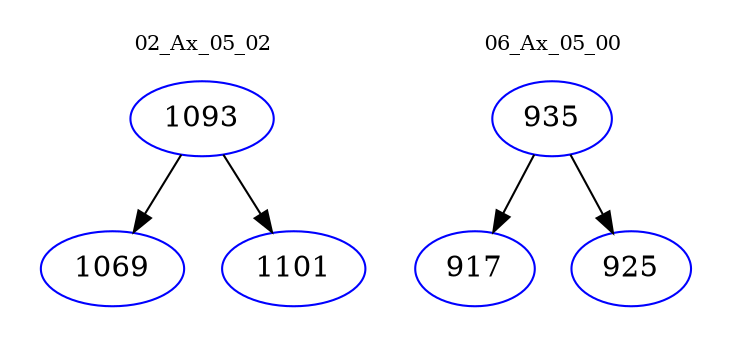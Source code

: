 digraph{
subgraph cluster_0 {
color = white
label = "02_Ax_05_02";
fontsize=10;
T0_1093 [label="1093", color="blue"]
T0_1093 -> T0_1069 [color="black"]
T0_1069 [label="1069", color="blue"]
T0_1093 -> T0_1101 [color="black"]
T0_1101 [label="1101", color="blue"]
}
subgraph cluster_1 {
color = white
label = "06_Ax_05_00";
fontsize=10;
T1_935 [label="935", color="blue"]
T1_935 -> T1_917 [color="black"]
T1_917 [label="917", color="blue"]
T1_935 -> T1_925 [color="black"]
T1_925 [label="925", color="blue"]
}
}
